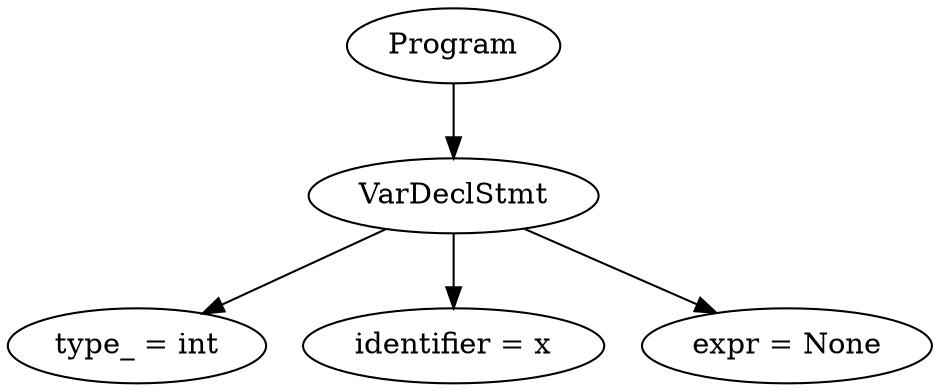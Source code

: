 digraph G {
node0 [label="Program"];
node1 [label="VarDeclStmt"];
node0 -> node1;
node2 [label="type_ = int"];
node1 -> node2;
node3 [label="identifier = x"];
node1 -> node3;
node4 [label="expr = None"];
node1 -> node4;
}